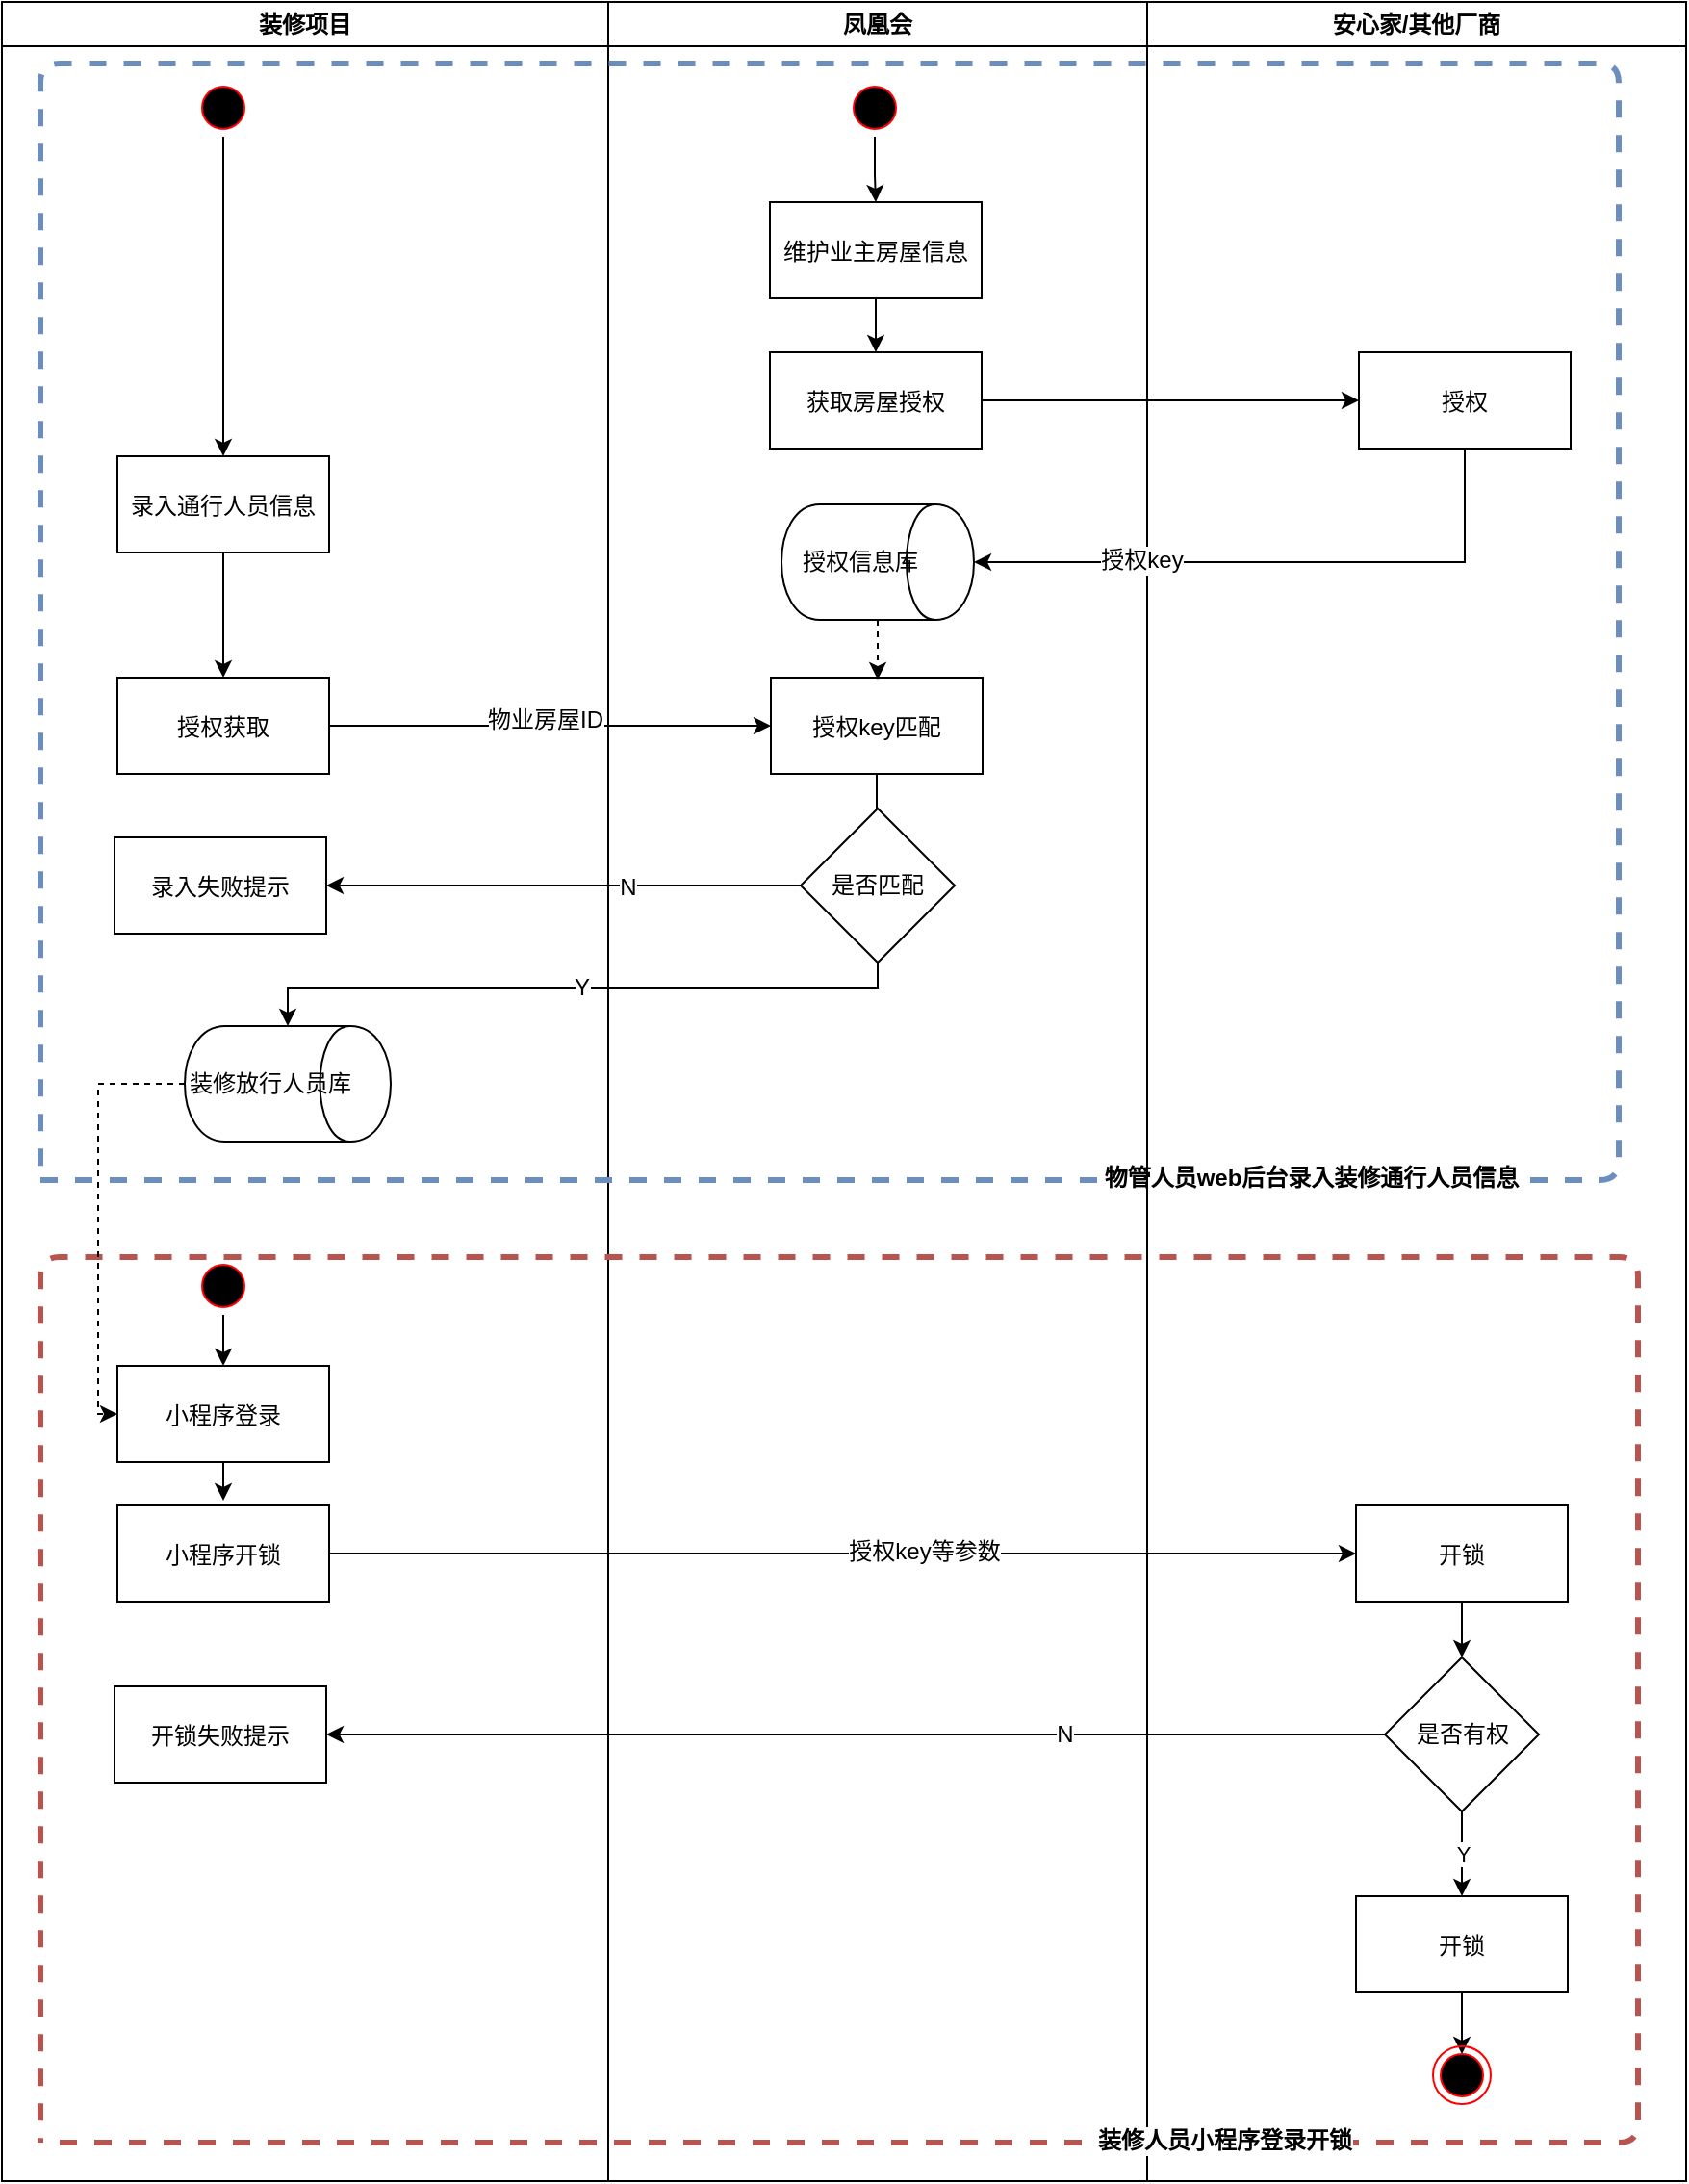 <mxfile version="11.1.4" type="github"><diagram name="Page-1" id="e7e014a7-5840-1c2e-5031-d8a46d1fe8dd"><mxGraphModel dx="946" dy="469" grid="1" gridSize="10" guides="1" tooltips="1" connect="1" arrows="1" fold="1" page="1" pageScale="1" pageWidth="1169" pageHeight="826" background="#ffffff" math="0" shadow="0"><root><mxCell id="0"/><mxCell id="1" parent="0"/><mxCell id="2" value="装修项目" style="swimlane;whiteSpace=wrap" parent="1" vertex="1"><mxGeometry x="130" y="128" width="315" height="1132" as="geometry"/></mxCell><mxCell id="hcrY5B-i7vDbl7fk8T4--48" value="" style="edgeStyle=orthogonalEdgeStyle;rounded=0;orthogonalLoop=1;jettySize=auto;html=1;" edge="1" parent="2" source="5" target="7"><mxGeometry relative="1" as="geometry"/></mxCell><mxCell id="5" value="" style="ellipse;shape=startState;fillColor=#000000;strokeColor=#ff0000;" parent="2" vertex="1"><mxGeometry x="100" y="40" width="30" height="30" as="geometry"/></mxCell><mxCell id="7" value="录入通行人员信息" style="" parent="2" vertex="1"><mxGeometry x="60" y="236" width="110" height="50" as="geometry"/></mxCell><mxCell id="hcrY5B-i7vDbl7fk8T4--50" value="" style="edgeStyle=orthogonalEdgeStyle;rounded=0;orthogonalLoop=1;jettySize=auto;html=1;exitX=0.5;exitY=1;exitDx=0;exitDy=0;" edge="1" parent="2" source="7" target="10"><mxGeometry relative="1" as="geometry"><mxPoint x="115" y="270" as="sourcePoint"/></mxGeometry></mxCell><mxCell id="10" value="授权获取" style="" parent="2" vertex="1"><mxGeometry x="60" y="351" width="110" height="50" as="geometry"/></mxCell><mxCell id="hcrY5B-i7vDbl7fk8T4--108" value="录入失败提示" style="" vertex="1" parent="2"><mxGeometry x="58.5" y="434" width="110" height="50" as="geometry"/></mxCell><mxCell id="hcrY5B-i7vDbl7fk8T4--89" value="小程序开锁" style="" vertex="1" parent="2"><mxGeometry x="60" y="781" width="110" height="50" as="geometry"/></mxCell><mxCell id="hcrY5B-i7vDbl7fk8T4--117" value="" style="edgeStyle=orthogonalEdgeStyle;rounded=0;orthogonalLoop=1;jettySize=auto;html=1;" edge="1" parent="2" source="hcrY5B-i7vDbl7fk8T4--114"><mxGeometry relative="1" as="geometry"><mxPoint x="115" y="778.5" as="targetPoint"/></mxGeometry></mxCell><mxCell id="hcrY5B-i7vDbl7fk8T4--114" value="小程序登录" style="" vertex="1" parent="2"><mxGeometry x="60" y="708.5" width="110" height="50" as="geometry"/></mxCell><mxCell id="hcrY5B-i7vDbl7fk8T4--86" value="开锁失败提示" style="" vertex="1" parent="2"><mxGeometry x="58.5" y="875" width="110" height="50" as="geometry"/></mxCell><mxCell id="hcrY5B-i7vDbl7fk8T4--113" value="" style="ellipse;shape=startState;fillColor=#000000;strokeColor=#ff0000;" vertex="1" parent="2"><mxGeometry x="100" y="652" width="30" height="30" as="geometry"/></mxCell><mxCell id="hcrY5B-i7vDbl7fk8T4--120" value="" style="endArrow=classic;html=1;entryX=0.5;entryY=0;entryDx=0;entryDy=0;" edge="1" parent="2" source="hcrY5B-i7vDbl7fk8T4--113" target="hcrY5B-i7vDbl7fk8T4--114"><mxGeometry width="50" height="50" relative="1" as="geometry"><mxPoint x="115" y="691.5" as="sourcePoint"/><mxPoint x="55" y="1118.5" as="targetPoint"/></mxGeometry></mxCell><mxCell id="3" value="凤凰会" style="swimlane;whiteSpace=wrap" parent="1" vertex="1"><mxGeometry x="445" y="128" width="280" height="1132" as="geometry"/></mxCell><mxCell id="hcrY5B-i7vDbl7fk8T4--47" value="" style="edgeStyle=orthogonalEdgeStyle;rounded=0;orthogonalLoop=1;jettySize=auto;html=1;" edge="1" parent="3" source="13" target="15"><mxGeometry relative="1" as="geometry"/></mxCell><mxCell id="13" value="" style="ellipse;shape=startState;fillColor=#000000;strokeColor=#ff0000;" parent="3" vertex="1"><mxGeometry x="123.5" y="40" width="30" height="30" as="geometry"/></mxCell><mxCell id="hcrY5B-i7vDbl7fk8T4--46" value="" style="edgeStyle=orthogonalEdgeStyle;rounded=0;orthogonalLoop=1;jettySize=auto;html=1;" edge="1" parent="3" source="15" target="16"><mxGeometry relative="1" as="geometry"/></mxCell><mxCell id="15" value="维护业主房屋信息" style="" parent="3" vertex="1"><mxGeometry x="84" y="104" width="110" height="50" as="geometry"/></mxCell><mxCell id="16" value="获取房屋授权" style="" parent="3" vertex="1"><mxGeometry x="84" y="182" width="110" height="50" as="geometry"/></mxCell><mxCell id="hcrY5B-i7vDbl7fk8T4--102" value="" style="edgeStyle=orthogonalEdgeStyle;rounded=0;orthogonalLoop=1;jettySize=auto;html=1;" edge="1" parent="3" source="hcrY5B-i7vDbl7fk8T4--51" target="hcrY5B-i7vDbl7fk8T4--97"><mxGeometry relative="1" as="geometry"/></mxCell><mxCell id="hcrY5B-i7vDbl7fk8T4--51" value="授权key匹配" style="" vertex="1" parent="3"><mxGeometry x="84.5" y="351" width="110" height="50" as="geometry"/></mxCell><mxCell id="hcrY5B-i7vDbl7fk8T4--82" value="" style="edgeStyle=orthogonalEdgeStyle;rounded=0;orthogonalLoop=1;jettySize=auto;html=1;dashed=1;" edge="1" parent="3" source="hcrY5B-i7vDbl7fk8T4--78"><mxGeometry relative="1" as="geometry"><mxPoint x="140" y="352" as="targetPoint"/></mxGeometry></mxCell><mxCell id="hcrY5B-i7vDbl7fk8T4--78" value="授权信息库" style="shape=cylinder;whiteSpace=wrap;html=1;boundedLbl=1;backgroundOutline=1;direction=south;" vertex="1" parent="3"><mxGeometry x="90" y="261" width="100" height="60" as="geometry"/></mxCell><mxCell id="hcrY5B-i7vDbl7fk8T4--97" value="是否匹配" style="rhombus;whiteSpace=wrap;html=1;" vertex="1" parent="3"><mxGeometry x="100" y="419" width="80" height="80" as="geometry"/></mxCell><mxCell id="hcrY5B-i7vDbl7fk8T4--122" value="" style="endArrow=none;html=1;dashed=1;fillColor=#dae8fc;strokeColor=#6c8ebf;strokeWidth=3;" edge="1" parent="3"><mxGeometry width="50" height="50" relative="1" as="geometry"><mxPoint x="-295" y="612" as="sourcePoint"/><mxPoint x="-295" y="612" as="targetPoint"/><Array as="points"><mxPoint x="525" y="612"/><mxPoint x="525" y="32"/><mxPoint x="-295" y="32"/></Array></mxGeometry></mxCell><mxCell id="hcrY5B-i7vDbl7fk8T4--123" value="物管人员web后台录入装修通行人员信息" style="text;html=1;resizable=0;points=[];align=center;verticalAlign=middle;labelBackgroundColor=#ffffff;fontStyle=1" vertex="1" connectable="0" parent="hcrY5B-i7vDbl7fk8T4--122"><mxGeometry x="-0.529" y="1" relative="1" as="geometry"><mxPoint as="offset"/></mxGeometry></mxCell><mxCell id="4" value="安心家/其他厂商" style="swimlane;whiteSpace=wrap" parent="1" vertex="1"><mxGeometry x="725" y="128" width="280" height="1132" as="geometry"/></mxCell><mxCell id="hcrY5B-i7vDbl7fk8T4--56" value="是否有权" style="rhombus;whiteSpace=wrap;html=1;" vertex="1" parent="4"><mxGeometry x="123.5" y="860" width="80" height="80" as="geometry"/></mxCell><mxCell id="hcrY5B-i7vDbl7fk8T4--64" value="" style="edgeStyle=orthogonalEdgeStyle;rounded=0;orthogonalLoop=1;jettySize=auto;html=1;" edge="1" parent="4" source="33"><mxGeometry relative="1" as="geometry"><mxPoint x="163.5" y="1066" as="targetPoint"/></mxGeometry></mxCell><mxCell id="33" value="开锁" style="" parent="4" vertex="1"><mxGeometry x="108.5" y="984" width="110" height="50" as="geometry"/></mxCell><mxCell id="38" value="" style="ellipse;shape=endState;fillColor=#000000;strokeColor=#ff0000" parent="4" vertex="1"><mxGeometry x="148.5" y="1062" width="30" height="30" as="geometry"/></mxCell><mxCell id="hcrY5B-i7vDbl7fk8T4--61" value="" style="edgeStyle=orthogonalEdgeStyle;rounded=0;orthogonalLoop=1;jettySize=auto;html=1;" edge="1" parent="4" source="hcrY5B-i7vDbl7fk8T4--59" target="hcrY5B-i7vDbl7fk8T4--56"><mxGeometry relative="1" as="geometry"/></mxCell><mxCell id="hcrY5B-i7vDbl7fk8T4--59" value="开锁" style="" vertex="1" parent="4"><mxGeometry x="108.5" y="781" width="110" height="50" as="geometry"/></mxCell><mxCell id="hcrY5B-i7vDbl7fk8T4--74" value="Y" style="endArrow=classic;html=1;exitX=0.5;exitY=1;exitDx=0;exitDy=0;entryX=0.5;entryY=0;entryDx=0;entryDy=0;" edge="1" parent="4" source="hcrY5B-i7vDbl7fk8T4--56" target="33"><mxGeometry width="50" height="50" relative="1" as="geometry"><mxPoint x="-36.5" y="1040" as="sourcePoint"/><mxPoint x="123.5" y="960" as="targetPoint"/></mxGeometry></mxCell><mxCell id="hcrY5B-i7vDbl7fk8T4--76" value="授权" style="" vertex="1" parent="4"><mxGeometry x="110" y="182" width="110" height="50" as="geometry"/></mxCell><mxCell id="hcrY5B-i7vDbl7fk8T4--125" value="" style="endArrow=none;html=1;dashed=1;fillColor=#f8cecc;strokeColor=#b85450;strokeWidth=3;" edge="1" parent="4"><mxGeometry width="50" height="50" relative="1" as="geometry"><mxPoint x="-565" y="1112" as="sourcePoint"/><mxPoint x="-575" y="1112" as="targetPoint"/><Array as="points"><mxPoint x="255" y="1112"/><mxPoint x="255" y="652"/><mxPoint x="-575" y="652"/></Array></mxGeometry></mxCell><mxCell id="hcrY5B-i7vDbl7fk8T4--126" value="装修人员小程序登录开锁" style="text;html=1;resizable=0;points=[];align=center;verticalAlign=middle;labelBackgroundColor=#ffffff;fontStyle=1" vertex="1" connectable="0" parent="hcrY5B-i7vDbl7fk8T4--125"><mxGeometry x="-0.529" y="1" relative="1" as="geometry"><mxPoint as="offset"/></mxGeometry></mxCell><mxCell id="hcrY5B-i7vDbl7fk8T4--55" value="" style="edgeStyle=orthogonalEdgeStyle;rounded=0;orthogonalLoop=1;jettySize=auto;html=1;entryX=0;entryY=0.5;entryDx=0;entryDy=0;" edge="1" parent="1" source="10" target="hcrY5B-i7vDbl7fk8T4--51"><mxGeometry relative="1" as="geometry"><mxPoint x="414.5" y="504" as="targetPoint"/></mxGeometry></mxCell><mxCell id="hcrY5B-i7vDbl7fk8T4--85" value="物业房屋ID" style="text;html=1;resizable=0;points=[];align=center;verticalAlign=middle;labelBackgroundColor=#ffffff;" vertex="1" connectable="0" parent="hcrY5B-i7vDbl7fk8T4--55"><mxGeometry x="-0.026" y="3" relative="1" as="geometry"><mxPoint as="offset"/></mxGeometry></mxCell><mxCell id="hcrY5B-i7vDbl7fk8T4--77" value="" style="edgeStyle=orthogonalEdgeStyle;rounded=0;orthogonalLoop=1;jettySize=auto;html=1;" edge="1" parent="1" source="16" target="hcrY5B-i7vDbl7fk8T4--76"><mxGeometry relative="1" as="geometry"/></mxCell><mxCell id="hcrY5B-i7vDbl7fk8T4--80" value="" style="edgeStyle=orthogonalEdgeStyle;rounded=0;orthogonalLoop=1;jettySize=auto;html=1;entryX=0.5;entryY=0;entryDx=0;entryDy=0;exitX=0.5;exitY=1;exitDx=0;exitDy=0;" edge="1" parent="1" source="hcrY5B-i7vDbl7fk8T4--76" target="hcrY5B-i7vDbl7fk8T4--78"><mxGeometry relative="1" as="geometry"><mxPoint x="865" y="440" as="targetPoint"/><Array as="points"><mxPoint x="890" y="419"/></Array></mxGeometry></mxCell><mxCell id="hcrY5B-i7vDbl7fk8T4--84" value="授权key" style="text;html=1;resizable=0;points=[];align=center;verticalAlign=middle;labelBackgroundColor=#ffffff;" vertex="1" connectable="0" parent="hcrY5B-i7vDbl7fk8T4--80"><mxGeometry x="0.446" y="-1" relative="1" as="geometry"><mxPoint as="offset"/></mxGeometry></mxCell><mxCell id="hcrY5B-i7vDbl7fk8T4--87" value="" style="edgeStyle=orthogonalEdgeStyle;rounded=0;orthogonalLoop=1;jettySize=auto;html=1;entryX=1;entryY=0.5;entryDx=0;entryDy=0;exitX=0;exitY=0.5;exitDx=0;exitDy=0;" edge="1" parent="1" source="hcrY5B-i7vDbl7fk8T4--56" target="hcrY5B-i7vDbl7fk8T4--86"><mxGeometry relative="1" as="geometry"><mxPoint x="578.5" y="1053.5" as="sourcePoint"/><mxPoint x="338.5" y="1092" as="targetPoint"/></mxGeometry></mxCell><mxCell id="hcrY5B-i7vDbl7fk8T4--88" value="N" style="text;html=1;resizable=0;points=[];align=center;verticalAlign=middle;labelBackgroundColor=#ffffff;" vertex="1" connectable="0" parent="hcrY5B-i7vDbl7fk8T4--87"><mxGeometry x="-0.394" relative="1" as="geometry"><mxPoint as="offset"/></mxGeometry></mxCell><mxCell id="hcrY5B-i7vDbl7fk8T4--95" value="" style="edgeStyle=orthogonalEdgeStyle;rounded=0;orthogonalLoop=1;jettySize=auto;html=1;entryX=0;entryY=0.5;entryDx=0;entryDy=0;" edge="1" parent="1" source="hcrY5B-i7vDbl7fk8T4--89" target="hcrY5B-i7vDbl7fk8T4--59"><mxGeometry relative="1" as="geometry"><mxPoint x="415" y="934" as="targetPoint"/></mxGeometry></mxCell><mxCell id="hcrY5B-i7vDbl7fk8T4--96" value="授权key等参数" style="text;html=1;resizable=0;points=[];align=center;verticalAlign=middle;labelBackgroundColor=#ffffff;" vertex="1" connectable="0" parent="hcrY5B-i7vDbl7fk8T4--95"><mxGeometry x="0.158" y="1" relative="1" as="geometry"><mxPoint as="offset"/></mxGeometry></mxCell><mxCell id="hcrY5B-i7vDbl7fk8T4--119" value="" style="edgeStyle=orthogonalEdgeStyle;rounded=0;orthogonalLoop=1;jettySize=auto;html=1;entryX=0;entryY=0.5;entryDx=0;entryDy=0;dashed=1;" edge="1" parent="1" source="hcrY5B-i7vDbl7fk8T4--105" target="hcrY5B-i7vDbl7fk8T4--114"><mxGeometry relative="1" as="geometry"><mxPoint x="145" y="690" as="targetPoint"/><Array as="points"><mxPoint x="180" y="690"/><mxPoint x="180" y="862"/></Array></mxGeometry></mxCell><mxCell id="hcrY5B-i7vDbl7fk8T4--105" value="装修放行人员库" style="shape=cylinder;whiteSpace=wrap;html=1;boundedLbl=1;backgroundOutline=1;direction=south;" vertex="1" parent="1"><mxGeometry x="225" y="660" width="107" height="60" as="geometry"/></mxCell><mxCell id="hcrY5B-i7vDbl7fk8T4--106" value="" style="edgeStyle=orthogonalEdgeStyle;rounded=0;orthogonalLoop=1;jettySize=auto;html=1;entryX=0;entryY=0.5;entryDx=0;entryDy=0;" edge="1" parent="1" source="hcrY5B-i7vDbl7fk8T4--97" target="hcrY5B-i7vDbl7fk8T4--105"><mxGeometry relative="1" as="geometry"><mxPoint x="585" y="627" as="sourcePoint"/><mxPoint x="280" y="780" as="targetPoint"/><Array as="points"><mxPoint x="585" y="640"/><mxPoint x="279" y="640"/></Array></mxGeometry></mxCell><mxCell id="hcrY5B-i7vDbl7fk8T4--107" value="Y" style="text;html=1;resizable=0;points=[];align=center;verticalAlign=middle;labelBackgroundColor=#ffffff;" vertex="1" connectable="0" parent="hcrY5B-i7vDbl7fk8T4--106"><mxGeometry x="-0.017" relative="1" as="geometry"><mxPoint as="offset"/></mxGeometry></mxCell><mxCell id="hcrY5B-i7vDbl7fk8T4--111" value="" style="edgeStyle=orthogonalEdgeStyle;rounded=0;orthogonalLoop=1;jettySize=auto;html=1;entryX=1;entryY=0.5;entryDx=0;entryDy=0;" edge="1" parent="1" source="hcrY5B-i7vDbl7fk8T4--97" target="hcrY5B-i7vDbl7fk8T4--108"><mxGeometry relative="1" as="geometry"><mxPoint x="465" y="587" as="targetPoint"/></mxGeometry></mxCell><mxCell id="hcrY5B-i7vDbl7fk8T4--112" value="N" style="text;html=1;resizable=0;points=[];align=center;verticalAlign=middle;labelBackgroundColor=#ffffff;" vertex="1" connectable="0" parent="hcrY5B-i7vDbl7fk8T4--111"><mxGeometry x="-0.27" y="1" relative="1" as="geometry"><mxPoint as="offset"/></mxGeometry></mxCell></root></mxGraphModel></diagram></mxfile>